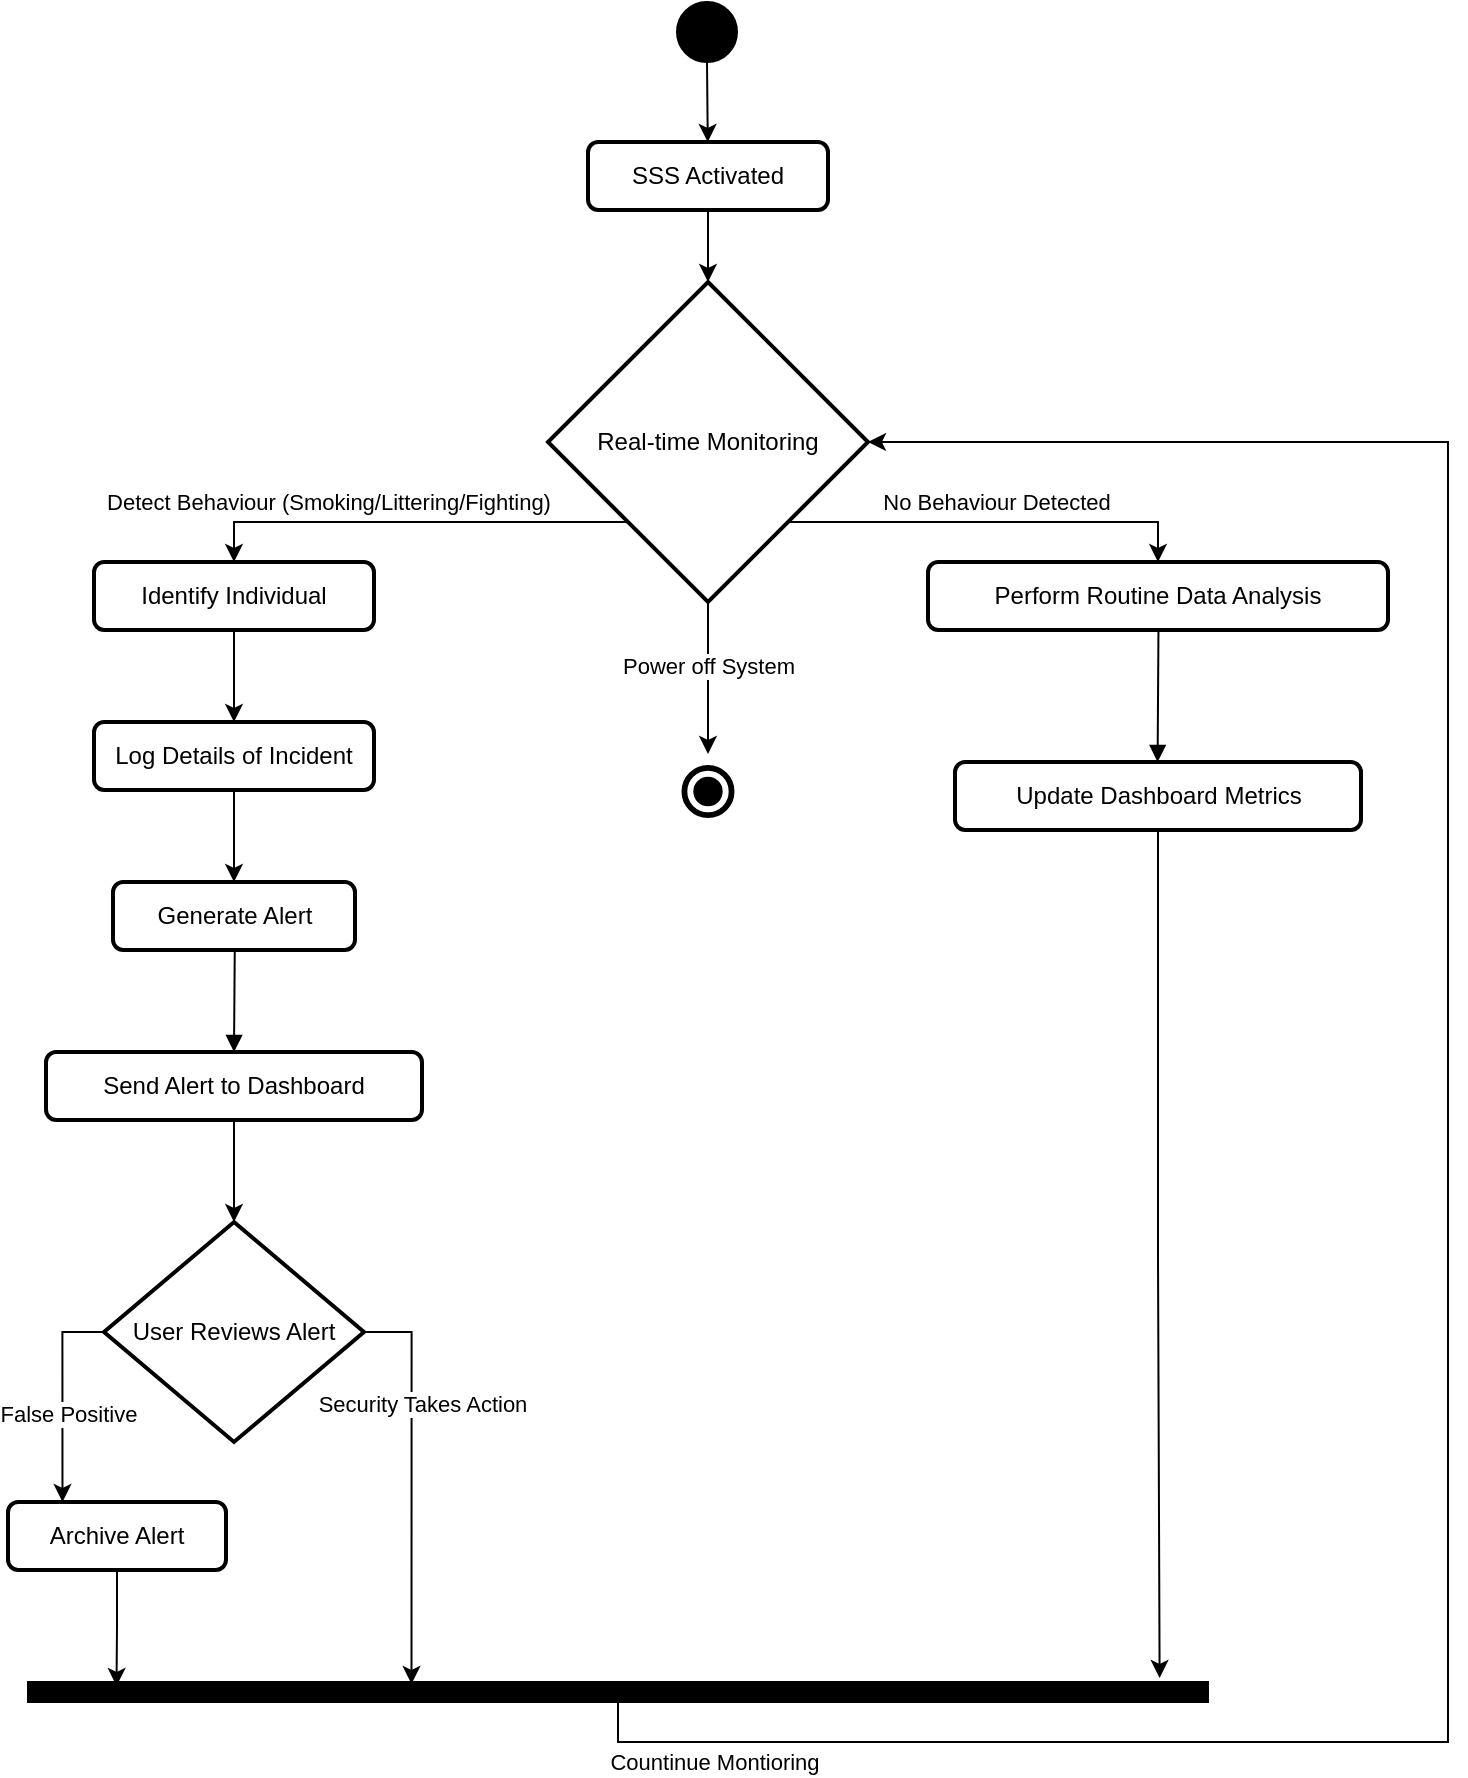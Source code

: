 <mxfile version="24.0.4" type="device">
  <diagram name="Page-1" id="e5g9adE10m7VTdsGR2K2">
    <mxGraphModel dx="1434" dy="836" grid="1" gridSize="10" guides="1" tooltips="1" connect="1" arrows="1" fold="1" page="1" pageScale="1" pageWidth="850" pageHeight="1100" math="0" shadow="0">
      <root>
        <mxCell id="0" />
        <mxCell id="1" parent="0" />
        <mxCell id="xzbTG0d6UtkkBoVRO_-Q-83" style="rounded=0;orthogonalLoop=1;jettySize=auto;html=1;entryX=0.5;entryY=0;entryDx=0;entryDy=0;" edge="1" parent="1" source="xzbTG0d6UtkkBoVRO_-Q-42" target="xzbTG0d6UtkkBoVRO_-Q-43">
          <mxGeometry relative="1" as="geometry" />
        </mxCell>
        <mxCell id="xzbTG0d6UtkkBoVRO_-Q-42" value="SSS Activated" style="whiteSpace=wrap;strokeWidth=2;rounded=1;" vertex="1" parent="1">
          <mxGeometry x="410" y="320" width="120" height="34" as="geometry" />
        </mxCell>
        <mxCell id="xzbTG0d6UtkkBoVRO_-Q-95" style="edgeStyle=orthogonalEdgeStyle;rounded=0;orthogonalLoop=1;jettySize=auto;html=1;exitX=0;exitY=1;exitDx=0;exitDy=0;entryX=0.5;entryY=0;entryDx=0;entryDy=0;" edge="1" parent="1" source="xzbTG0d6UtkkBoVRO_-Q-43" target="xzbTG0d6UtkkBoVRO_-Q-45">
          <mxGeometry relative="1" as="geometry" />
        </mxCell>
        <mxCell id="xzbTG0d6UtkkBoVRO_-Q-96" value="Detect Behaviour (Smoking/Littering/Fighting)" style="edgeLabel;html=1;align=center;verticalAlign=middle;resizable=0;points=[];" vertex="1" connectable="0" parent="xzbTG0d6UtkkBoVRO_-Q-95">
          <mxGeometry x="0.199" relative="1" as="geometry">
            <mxPoint x="-20" y="-10" as="offset" />
          </mxGeometry>
        </mxCell>
        <mxCell id="xzbTG0d6UtkkBoVRO_-Q-99" style="edgeStyle=orthogonalEdgeStyle;rounded=0;orthogonalLoop=1;jettySize=auto;html=1;exitX=1;exitY=1;exitDx=0;exitDy=0;entryX=0.5;entryY=0;entryDx=0;entryDy=0;" edge="1" parent="1" source="xzbTG0d6UtkkBoVRO_-Q-43" target="xzbTG0d6UtkkBoVRO_-Q-54">
          <mxGeometry relative="1" as="geometry" />
        </mxCell>
        <mxCell id="xzbTG0d6UtkkBoVRO_-Q-100" value="No Behaviour Detected" style="edgeLabel;html=1;align=center;verticalAlign=middle;resizable=0;points=[];" vertex="1" connectable="0" parent="xzbTG0d6UtkkBoVRO_-Q-99">
          <mxGeometry x="-0.084" y="-1" relative="1" as="geometry">
            <mxPoint x="10" y="-11" as="offset" />
          </mxGeometry>
        </mxCell>
        <mxCell id="xzbTG0d6UtkkBoVRO_-Q-102" style="edgeStyle=orthogonalEdgeStyle;rounded=0;orthogonalLoop=1;jettySize=auto;html=1;exitX=0.5;exitY=1;exitDx=0;exitDy=0;entryX=0.5;entryY=0;entryDx=0;entryDy=0;" edge="1" parent="1" source="xzbTG0d6UtkkBoVRO_-Q-43" target="xzbTG0d6UtkkBoVRO_-Q-101">
          <mxGeometry relative="1" as="geometry" />
        </mxCell>
        <mxCell id="xzbTG0d6UtkkBoVRO_-Q-103" value="Power off System" style="edgeLabel;html=1;align=center;verticalAlign=middle;resizable=0;points=[];" vertex="1" connectable="0" parent="xzbTG0d6UtkkBoVRO_-Q-102">
          <mxGeometry x="0.168" relative="1" as="geometry">
            <mxPoint y="-13" as="offset" />
          </mxGeometry>
        </mxCell>
        <mxCell id="xzbTG0d6UtkkBoVRO_-Q-43" value="Real-time Monitoring" style="rhombus;strokeWidth=2;whiteSpace=wrap;" vertex="1" parent="1">
          <mxGeometry x="390" y="390" width="160" height="160" as="geometry" />
        </mxCell>
        <mxCell id="xzbTG0d6UtkkBoVRO_-Q-85" style="edgeStyle=orthogonalEdgeStyle;rounded=0;orthogonalLoop=1;jettySize=auto;html=1;exitX=0.5;exitY=1;exitDx=0;exitDy=0;entryX=0.5;entryY=0;entryDx=0;entryDy=0;" edge="1" parent="1" source="xzbTG0d6UtkkBoVRO_-Q-45" target="xzbTG0d6UtkkBoVRO_-Q-84">
          <mxGeometry relative="1" as="geometry" />
        </mxCell>
        <mxCell id="xzbTG0d6UtkkBoVRO_-Q-45" value="Identify Individual" style="whiteSpace=wrap;strokeWidth=2;rounded=1;" vertex="1" parent="1">
          <mxGeometry x="163" y="530" width="140" height="34" as="geometry" />
        </mxCell>
        <mxCell id="xzbTG0d6UtkkBoVRO_-Q-48" value="Generate Alert" style="whiteSpace=wrap;strokeWidth=2;rounded=1;" vertex="1" parent="1">
          <mxGeometry x="172.5" y="690" width="121" height="34" as="geometry" />
        </mxCell>
        <mxCell id="xzbTG0d6UtkkBoVRO_-Q-94" style="edgeStyle=orthogonalEdgeStyle;rounded=0;orthogonalLoop=1;jettySize=auto;html=1;exitX=0.5;exitY=1;exitDx=0;exitDy=0;entryX=0.5;entryY=0;entryDx=0;entryDy=0;" edge="1" parent="1" source="xzbTG0d6UtkkBoVRO_-Q-49" target="xzbTG0d6UtkkBoVRO_-Q-50">
          <mxGeometry relative="1" as="geometry" />
        </mxCell>
        <mxCell id="xzbTG0d6UtkkBoVRO_-Q-49" value="Send Alert to Dashboard" style="whiteSpace=wrap;strokeWidth=2;rounded=1;" vertex="1" parent="1">
          <mxGeometry x="139" y="775" width="188" height="34" as="geometry" />
        </mxCell>
        <mxCell id="xzbTG0d6UtkkBoVRO_-Q-113" style="edgeStyle=orthogonalEdgeStyle;rounded=0;orthogonalLoop=1;jettySize=auto;html=1;exitX=0;exitY=0.5;exitDx=0;exitDy=0;entryX=0.25;entryY=0;entryDx=0;entryDy=0;" edge="1" parent="1" source="xzbTG0d6UtkkBoVRO_-Q-50" target="xzbTG0d6UtkkBoVRO_-Q-51">
          <mxGeometry relative="1" as="geometry" />
        </mxCell>
        <mxCell id="xzbTG0d6UtkkBoVRO_-Q-114" value="False Positive" style="edgeLabel;html=1;align=center;verticalAlign=middle;resizable=0;points=[];" vertex="1" connectable="0" parent="xzbTG0d6UtkkBoVRO_-Q-113">
          <mxGeometry x="-0.304" y="3" relative="1" as="geometry">
            <mxPoint y="25" as="offset" />
          </mxGeometry>
        </mxCell>
        <mxCell id="xzbTG0d6UtkkBoVRO_-Q-50" value="User Reviews Alert" style="rhombus;strokeWidth=2;whiteSpace=wrap;" vertex="1" parent="1">
          <mxGeometry x="168" y="860" width="130" height="110" as="geometry" />
        </mxCell>
        <mxCell id="xzbTG0d6UtkkBoVRO_-Q-51" value="Archive Alert" style="whiteSpace=wrap;strokeWidth=2;rounded=1;" vertex="1" parent="1">
          <mxGeometry x="120" y="1000" width="109" height="34" as="geometry" />
        </mxCell>
        <mxCell id="xzbTG0d6UtkkBoVRO_-Q-54" value="Perform Routine Data Analysis" style="whiteSpace=wrap;strokeWidth=2;rounded=1;" vertex="1" parent="1">
          <mxGeometry x="580" y="530" width="230" height="34" as="geometry" />
        </mxCell>
        <mxCell id="xzbTG0d6UtkkBoVRO_-Q-55" value="Update Dashboard Metrics" style="whiteSpace=wrap;strokeWidth=2;rounded=1;" vertex="1" parent="1">
          <mxGeometry x="593.5" y="630" width="203" height="34" as="geometry" />
        </mxCell>
        <mxCell id="xzbTG0d6UtkkBoVRO_-Q-67" value="" style="curved=1;startArrow=none;endArrow=block;exitX=0.503;exitY=0.976;entryX=0.5;entryY=0.006;rounded=0;" edge="1" parent="1" source="xzbTG0d6UtkkBoVRO_-Q-48" target="xzbTG0d6UtkkBoVRO_-Q-49">
          <mxGeometry relative="1" as="geometry">
            <Array as="points" />
          </mxGeometry>
        </mxCell>
        <mxCell id="xzbTG0d6UtkkBoVRO_-Q-75" value="" style="curved=1;startArrow=none;endArrow=block;exitX=0.501;exitY=0.996;entryX=0.499;entryY=-0.008;rounded=0;" edge="1" parent="1" source="xzbTG0d6UtkkBoVRO_-Q-54" target="xzbTG0d6UtkkBoVRO_-Q-55">
          <mxGeometry relative="1" as="geometry">
            <Array as="points" />
          </mxGeometry>
        </mxCell>
        <mxCell id="xzbTG0d6UtkkBoVRO_-Q-82" style="rounded=0;orthogonalLoop=1;jettySize=auto;html=1;" edge="1" parent="1" source="xzbTG0d6UtkkBoVRO_-Q-78" target="xzbTG0d6UtkkBoVRO_-Q-42">
          <mxGeometry relative="1" as="geometry" />
        </mxCell>
        <mxCell id="xzbTG0d6UtkkBoVRO_-Q-78" value="" style="ellipse;whiteSpace=wrap;html=1;aspect=fixed;fillStyle=solid;fillColor=#000000;" vertex="1" parent="1">
          <mxGeometry x="454.5" y="250" width="30" height="30" as="geometry" />
        </mxCell>
        <mxCell id="xzbTG0d6UtkkBoVRO_-Q-86" style="rounded=0;orthogonalLoop=1;jettySize=auto;html=1;exitX=0.5;exitY=1;exitDx=0;exitDy=0;entryX=0.5;entryY=0;entryDx=0;entryDy=0;" edge="1" parent="1" source="xzbTG0d6UtkkBoVRO_-Q-84" target="xzbTG0d6UtkkBoVRO_-Q-48">
          <mxGeometry relative="1" as="geometry" />
        </mxCell>
        <mxCell id="xzbTG0d6UtkkBoVRO_-Q-84" value="Log Details of Incident" style="whiteSpace=wrap;strokeWidth=2;rounded=1;" vertex="1" parent="1">
          <mxGeometry x="163" y="610" width="140" height="34" as="geometry" />
        </mxCell>
        <mxCell id="xzbTG0d6UtkkBoVRO_-Q-101" value="" style="ellipse;shape=doubleEllipse;whiteSpace=wrap;html=1;aspect=fixed;fillColor=#000000;strokeWidth=3;perimeterSpacing=4;shadow=0;textShadow=0;strokeColor=#FFFFFF;" vertex="1" parent="1">
          <mxGeometry x="455.25" y="630" width="29.5" height="29.5" as="geometry" />
        </mxCell>
        <mxCell id="xzbTG0d6UtkkBoVRO_-Q-110" style="edgeStyle=orthogonalEdgeStyle;rounded=0;orthogonalLoop=1;jettySize=auto;html=1;exitX=0.5;exitY=1;exitDx=0;exitDy=0;entryX=1;entryY=0.5;entryDx=0;entryDy=0;" edge="1" parent="1" source="xzbTG0d6UtkkBoVRO_-Q-105" target="xzbTG0d6UtkkBoVRO_-Q-43">
          <mxGeometry relative="1" as="geometry">
            <Array as="points">
              <mxPoint x="425" y="1120" />
              <mxPoint x="840" y="1120" />
              <mxPoint x="840" y="470" />
            </Array>
          </mxGeometry>
        </mxCell>
        <mxCell id="xzbTG0d6UtkkBoVRO_-Q-112" value="Countinue Montioring" style="edgeLabel;html=1;align=center;verticalAlign=middle;resizable=0;points=[];" vertex="1" connectable="0" parent="xzbTG0d6UtkkBoVRO_-Q-110">
          <mxGeometry x="-0.71" y="-1" relative="1" as="geometry">
            <mxPoint x="-132" y="9" as="offset" />
          </mxGeometry>
        </mxCell>
        <mxCell id="xzbTG0d6UtkkBoVRO_-Q-105" value="" style="rounded=0;whiteSpace=wrap;html=1;fillColor=#000000;" vertex="1" parent="1">
          <mxGeometry x="130" y="1090" width="590" height="10" as="geometry" />
        </mxCell>
        <mxCell id="xzbTG0d6UtkkBoVRO_-Q-109" style="edgeStyle=orthogonalEdgeStyle;rounded=0;orthogonalLoop=1;jettySize=auto;html=1;exitX=0.5;exitY=1;exitDx=0;exitDy=0;entryX=0.959;entryY=-0.2;entryDx=0;entryDy=0;entryPerimeter=0;" edge="1" parent="1" source="xzbTG0d6UtkkBoVRO_-Q-55" target="xzbTG0d6UtkkBoVRO_-Q-105">
          <mxGeometry relative="1" as="geometry" />
        </mxCell>
        <mxCell id="xzbTG0d6UtkkBoVRO_-Q-115" style="edgeStyle=orthogonalEdgeStyle;rounded=0;orthogonalLoop=1;jettySize=auto;html=1;exitX=1;exitY=0.5;exitDx=0;exitDy=0;entryX=0.325;entryY=0.1;entryDx=0;entryDy=0;entryPerimeter=0;" edge="1" parent="1" source="xzbTG0d6UtkkBoVRO_-Q-50" target="xzbTG0d6UtkkBoVRO_-Q-105">
          <mxGeometry relative="1" as="geometry" />
        </mxCell>
        <mxCell id="xzbTG0d6UtkkBoVRO_-Q-116" value="Security Takes Action" style="edgeLabel;html=1;align=center;verticalAlign=middle;resizable=0;points=[];" vertex="1" connectable="0" parent="xzbTG0d6UtkkBoVRO_-Q-115">
          <mxGeometry x="-0.257" y="1" relative="1" as="geometry">
            <mxPoint x="4" y="-14" as="offset" />
          </mxGeometry>
        </mxCell>
        <mxCell id="xzbTG0d6UtkkBoVRO_-Q-117" style="edgeStyle=orthogonalEdgeStyle;rounded=0;orthogonalLoop=1;jettySize=auto;html=1;exitX=0.5;exitY=1;exitDx=0;exitDy=0;entryX=0.075;entryY=0.2;entryDx=0;entryDy=0;entryPerimeter=0;" edge="1" parent="1" source="xzbTG0d6UtkkBoVRO_-Q-51" target="xzbTG0d6UtkkBoVRO_-Q-105">
          <mxGeometry relative="1" as="geometry" />
        </mxCell>
      </root>
    </mxGraphModel>
  </diagram>
</mxfile>
